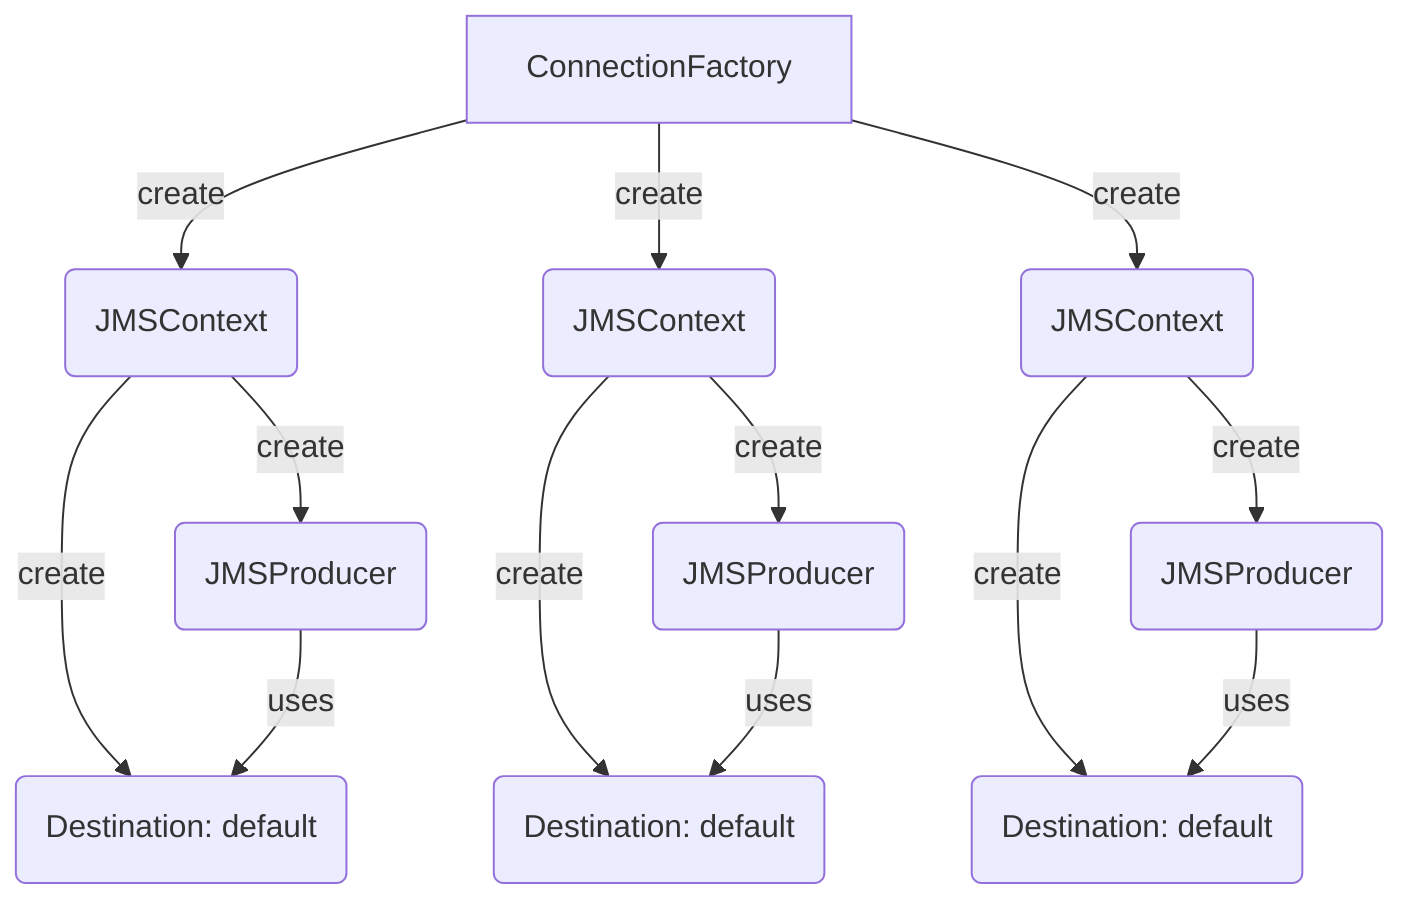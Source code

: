 graph TD
  A[ConnectionFactory] -->|create| B(JMSContext)
  A -->|create| C(JMSContext)
  A -->|create| D(JMSContext)
  B -->|create| E(JMSProducer)
  C -->|create| F(JMSProducer)
  D -->|create| G(JMSProducer)
  B -->|create| H(Destination: default)
  C -->|create| I(Destination: default)
  D -->|create| J(Destination: default)
  E -->|uses| H
  F -->|uses| I
  G -->|uses| J